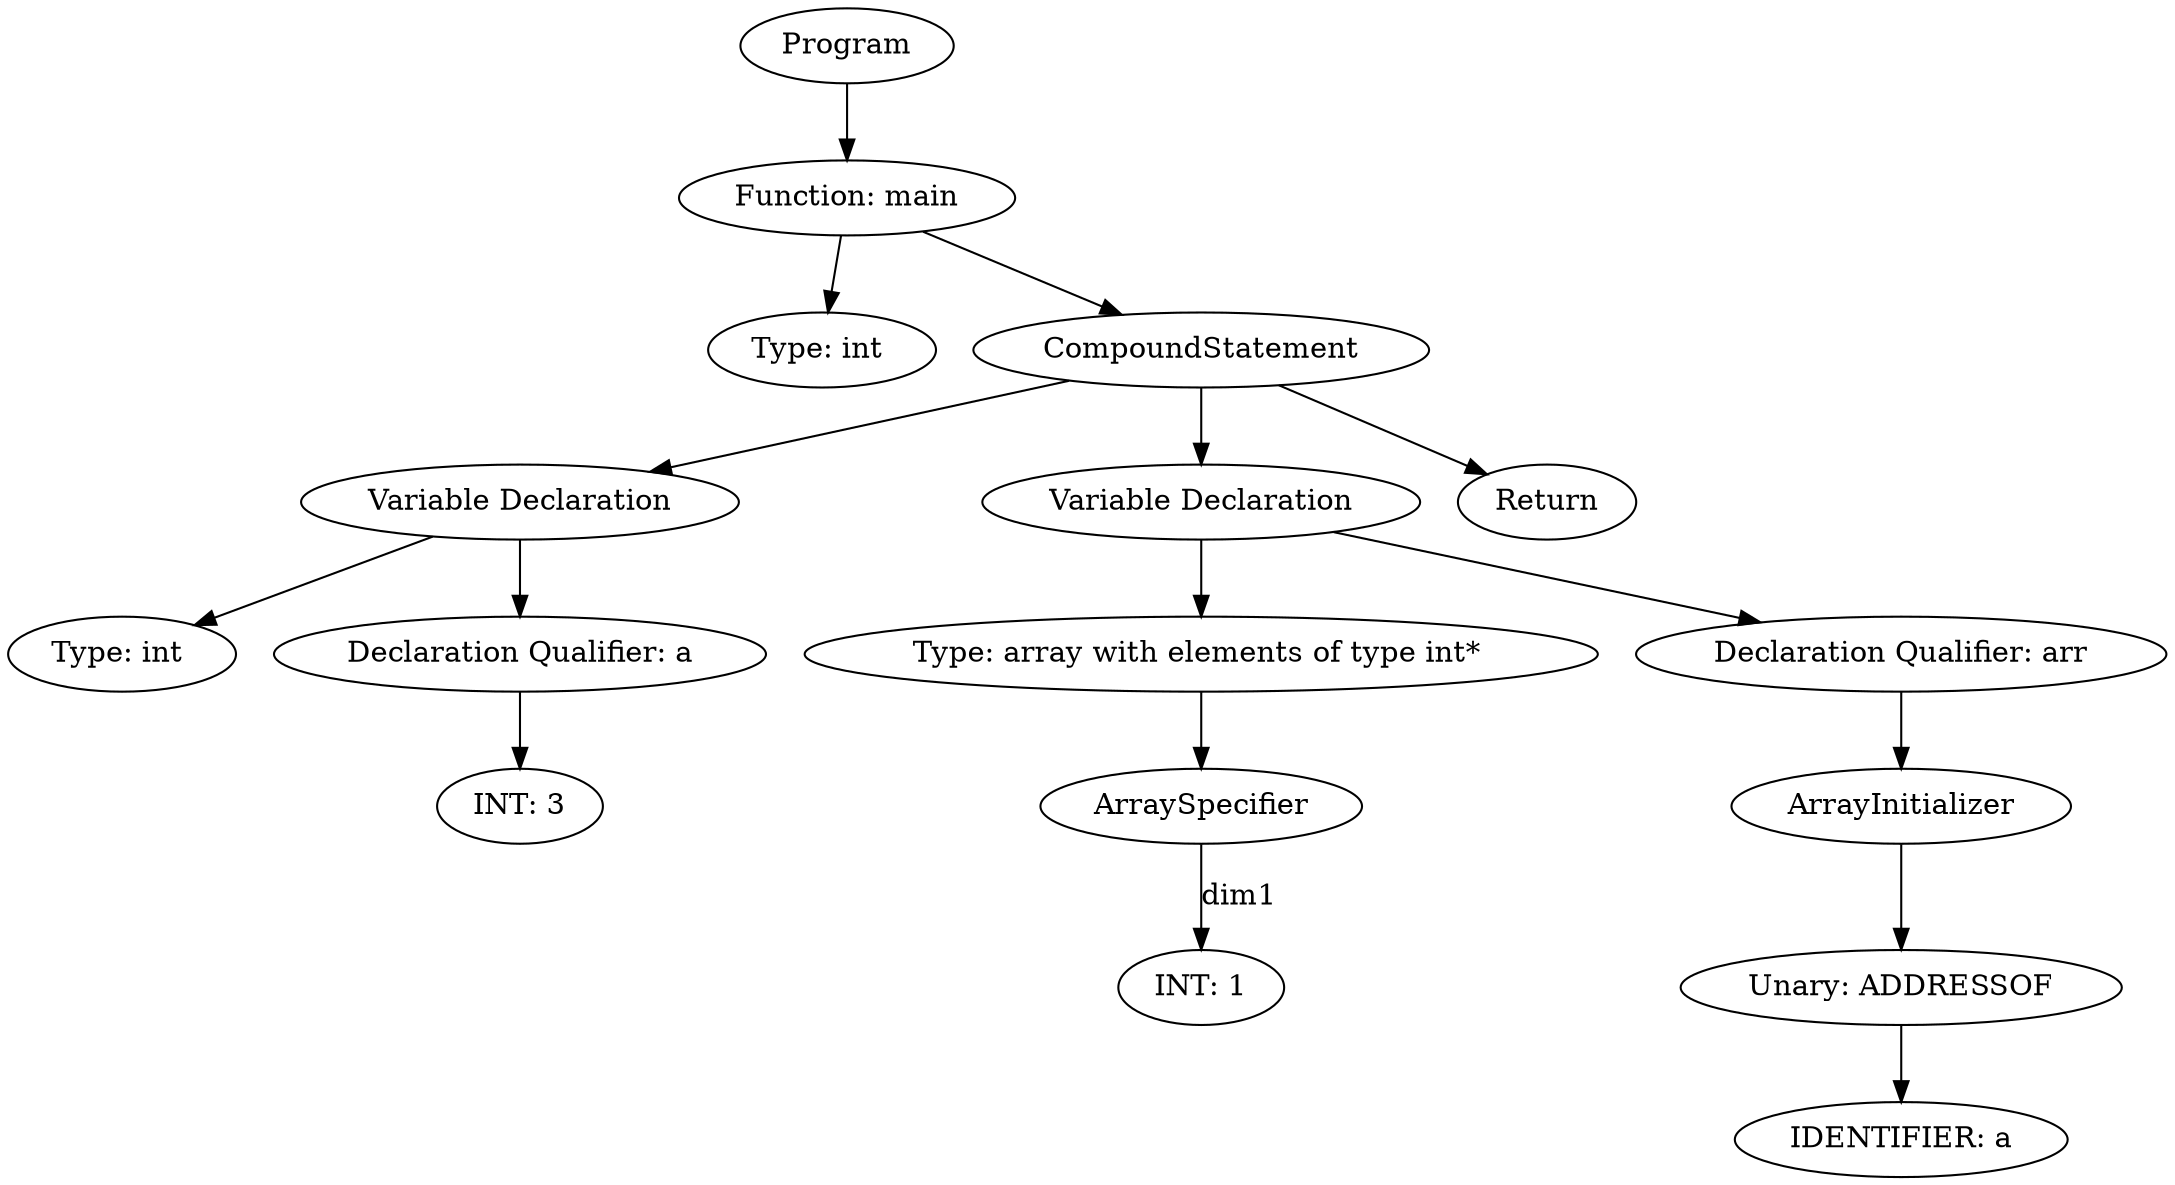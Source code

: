 digraph ExpressionGraph {
4376080720 [label="Program"];
4376080720 -> 4376437392;
4376437392 [label="Function: main"];
4376437392 -> 4376437008;
4376437008 [label="Type: int "];
4376437392 -> 4376136656;
4376136656 [label="CompoundStatement"];
4376136656 -> 4376438928;
4376438928 [label="Variable Declaration"];
4376438928 -> 4376435856;
4376435856 [label="Type: int "];
4376438928 -> 4376438992;
4376438992 [label="Declaration Qualifier: a"];
4376438992 -> 4368968400;
4368968400 [label="INT: 3"];
4376136656 -> 4376437968;
4376437968 [label="Variable Declaration"];
4376437968 -> 4376438160;
4376432208 [label="ArraySpecifier"];
4376436048 [label="INT: 1"];
4376432208 -> 4376436048 [label="dim1"];
4376438160 [label="Type: array with elements of type int* "];
4376438160 -> 4376432208;
4376437968 -> 4376436560;
4376436560 [label="Declaration Qualifier: arr"];
4376436560 -> 4376436624;
4376436624 [label="ArrayInitializer"];
4376436240 [label="Unary: ADDRESSOF"];
4376436240 -> 4376439824;
4376439824 [label="IDENTIFIER: a"];
4376436624 -> 4376436240;
4376136656 -> 4376439504;
4376439504 [label="Return"];
}
